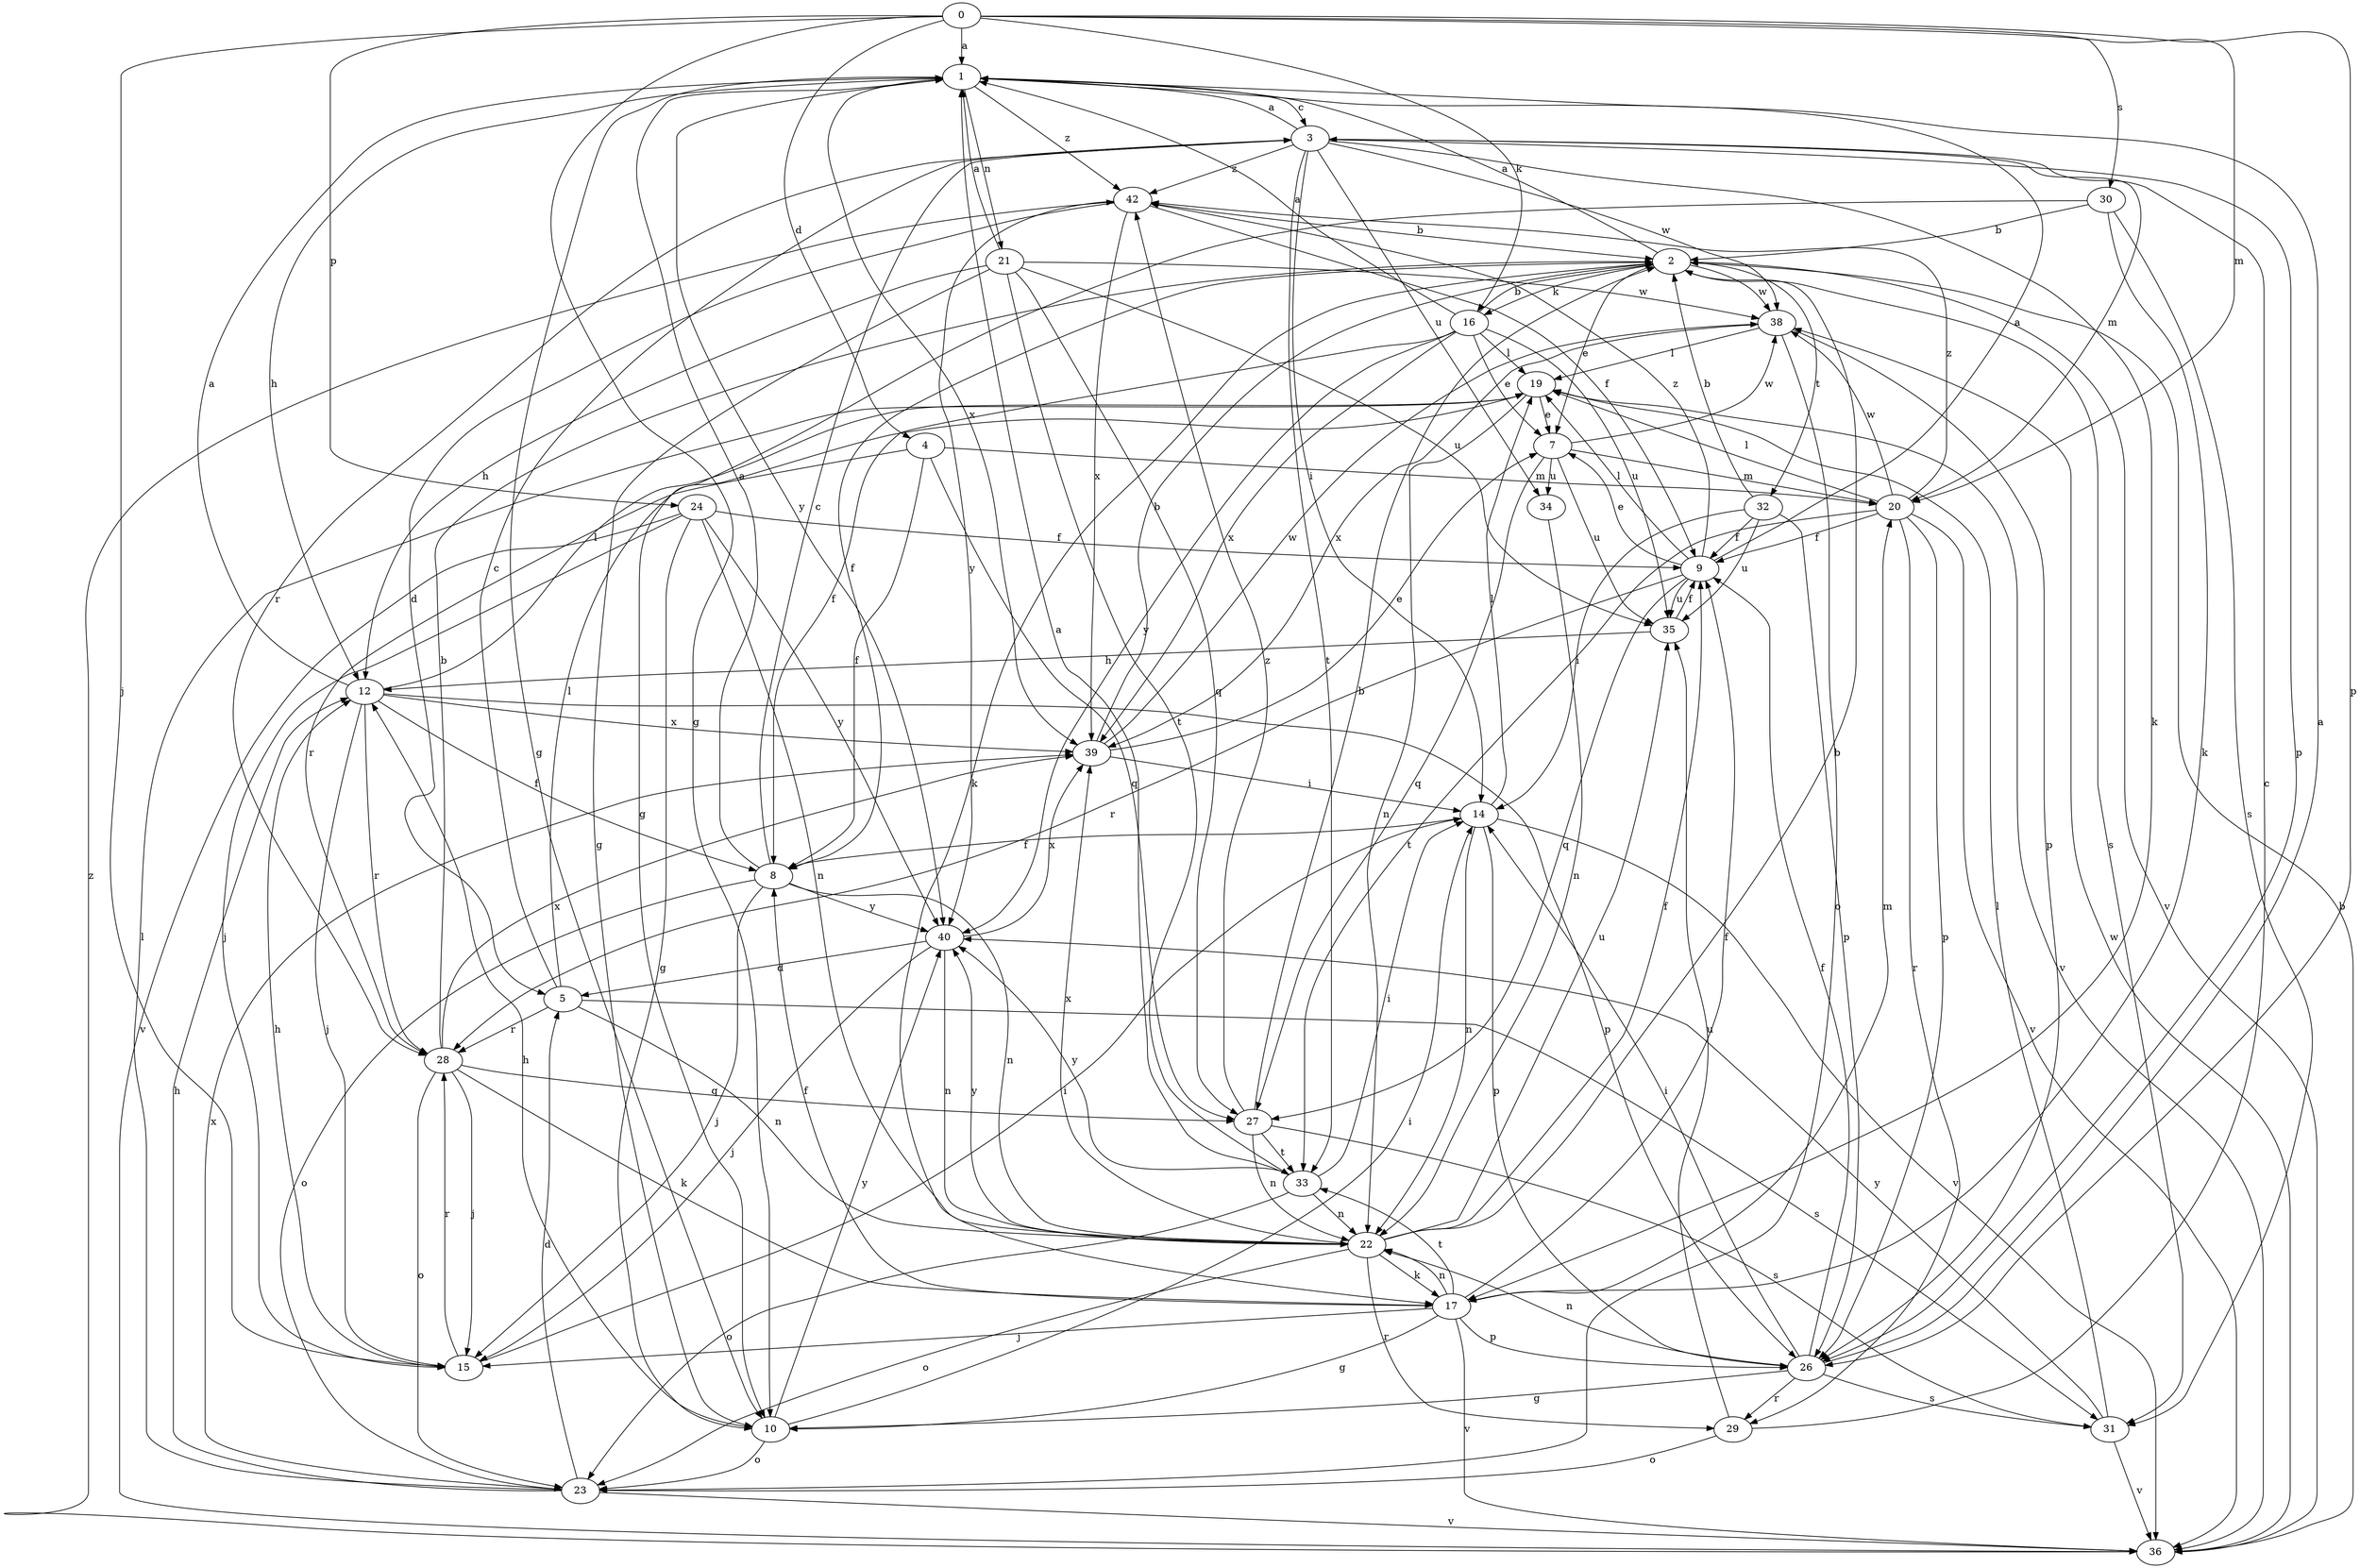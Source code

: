 strict digraph  {
0;
1;
2;
3;
4;
5;
7;
8;
9;
10;
12;
14;
15;
16;
17;
19;
20;
21;
22;
23;
24;
26;
27;
28;
29;
30;
31;
32;
33;
34;
35;
36;
38;
39;
40;
42;
0 -> 1  [label=a];
0 -> 4  [label=d];
0 -> 10  [label=g];
0 -> 15  [label=j];
0 -> 16  [label=k];
0 -> 20  [label=m];
0 -> 24  [label=p];
0 -> 26  [label=p];
0 -> 30  [label=s];
1 -> 3  [label=c];
1 -> 10  [label=g];
1 -> 12  [label=h];
1 -> 21  [label=n];
1 -> 39  [label=x];
1 -> 40  [label=y];
1 -> 42  [label=z];
2 -> 1  [label=a];
2 -> 7  [label=e];
2 -> 8  [label=f];
2 -> 16  [label=k];
2 -> 17  [label=k];
2 -> 31  [label=s];
2 -> 32  [label=t];
2 -> 36  [label=v];
2 -> 38  [label=w];
3 -> 1  [label=a];
3 -> 14  [label=i];
3 -> 17  [label=k];
3 -> 20  [label=m];
3 -> 26  [label=p];
3 -> 28  [label=r];
3 -> 33  [label=t];
3 -> 34  [label=u];
3 -> 38  [label=w];
3 -> 42  [label=z];
4 -> 8  [label=f];
4 -> 20  [label=m];
4 -> 27  [label=q];
4 -> 28  [label=r];
5 -> 3  [label=c];
5 -> 19  [label=l];
5 -> 22  [label=n];
5 -> 28  [label=r];
5 -> 31  [label=s];
7 -> 20  [label=m];
7 -> 27  [label=q];
7 -> 34  [label=u];
7 -> 35  [label=u];
7 -> 38  [label=w];
8 -> 1  [label=a];
8 -> 3  [label=c];
8 -> 15  [label=j];
8 -> 22  [label=n];
8 -> 23  [label=o];
8 -> 40  [label=y];
9 -> 1  [label=a];
9 -> 7  [label=e];
9 -> 19  [label=l];
9 -> 27  [label=q];
9 -> 28  [label=r];
9 -> 35  [label=u];
9 -> 42  [label=z];
10 -> 12  [label=h];
10 -> 14  [label=i];
10 -> 23  [label=o];
10 -> 40  [label=y];
12 -> 1  [label=a];
12 -> 8  [label=f];
12 -> 15  [label=j];
12 -> 19  [label=l];
12 -> 26  [label=p];
12 -> 28  [label=r];
12 -> 39  [label=x];
14 -> 8  [label=f];
14 -> 19  [label=l];
14 -> 22  [label=n];
14 -> 26  [label=p];
14 -> 36  [label=v];
15 -> 12  [label=h];
15 -> 14  [label=i];
15 -> 28  [label=r];
16 -> 1  [label=a];
16 -> 2  [label=b];
16 -> 7  [label=e];
16 -> 8  [label=f];
16 -> 19  [label=l];
16 -> 35  [label=u];
16 -> 39  [label=x];
16 -> 40  [label=y];
17 -> 8  [label=f];
17 -> 9  [label=f];
17 -> 10  [label=g];
17 -> 15  [label=j];
17 -> 20  [label=m];
17 -> 22  [label=n];
17 -> 26  [label=p];
17 -> 33  [label=t];
17 -> 36  [label=v];
19 -> 7  [label=e];
19 -> 22  [label=n];
19 -> 36  [label=v];
20 -> 9  [label=f];
20 -> 19  [label=l];
20 -> 26  [label=p];
20 -> 29  [label=r];
20 -> 33  [label=t];
20 -> 36  [label=v];
20 -> 38  [label=w];
20 -> 42  [label=z];
21 -> 1  [label=a];
21 -> 10  [label=g];
21 -> 12  [label=h];
21 -> 27  [label=q];
21 -> 33  [label=t];
21 -> 35  [label=u];
21 -> 38  [label=w];
22 -> 2  [label=b];
22 -> 9  [label=f];
22 -> 17  [label=k];
22 -> 23  [label=o];
22 -> 29  [label=r];
22 -> 35  [label=u];
22 -> 39  [label=x];
22 -> 40  [label=y];
23 -> 5  [label=d];
23 -> 12  [label=h];
23 -> 19  [label=l];
23 -> 36  [label=v];
23 -> 39  [label=x];
24 -> 9  [label=f];
24 -> 10  [label=g];
24 -> 15  [label=j];
24 -> 22  [label=n];
24 -> 36  [label=v];
24 -> 40  [label=y];
26 -> 1  [label=a];
26 -> 9  [label=f];
26 -> 10  [label=g];
26 -> 14  [label=i];
26 -> 22  [label=n];
26 -> 29  [label=r];
26 -> 31  [label=s];
27 -> 2  [label=b];
27 -> 22  [label=n];
27 -> 31  [label=s];
27 -> 33  [label=t];
27 -> 42  [label=z];
28 -> 2  [label=b];
28 -> 15  [label=j];
28 -> 17  [label=k];
28 -> 23  [label=o];
28 -> 27  [label=q];
28 -> 39  [label=x];
29 -> 3  [label=c];
29 -> 23  [label=o];
29 -> 35  [label=u];
30 -> 2  [label=b];
30 -> 10  [label=g];
30 -> 17  [label=k];
30 -> 31  [label=s];
31 -> 19  [label=l];
31 -> 36  [label=v];
31 -> 40  [label=y];
32 -> 2  [label=b];
32 -> 9  [label=f];
32 -> 14  [label=i];
32 -> 26  [label=p];
32 -> 35  [label=u];
33 -> 1  [label=a];
33 -> 14  [label=i];
33 -> 22  [label=n];
33 -> 23  [label=o];
33 -> 40  [label=y];
34 -> 22  [label=n];
35 -> 9  [label=f];
35 -> 12  [label=h];
36 -> 2  [label=b];
36 -> 38  [label=w];
36 -> 42  [label=z];
38 -> 19  [label=l];
38 -> 23  [label=o];
38 -> 26  [label=p];
38 -> 39  [label=x];
39 -> 2  [label=b];
39 -> 7  [label=e];
39 -> 14  [label=i];
39 -> 38  [label=w];
40 -> 5  [label=d];
40 -> 15  [label=j];
40 -> 22  [label=n];
40 -> 39  [label=x];
42 -> 2  [label=b];
42 -> 5  [label=d];
42 -> 9  [label=f];
42 -> 39  [label=x];
42 -> 40  [label=y];
}
